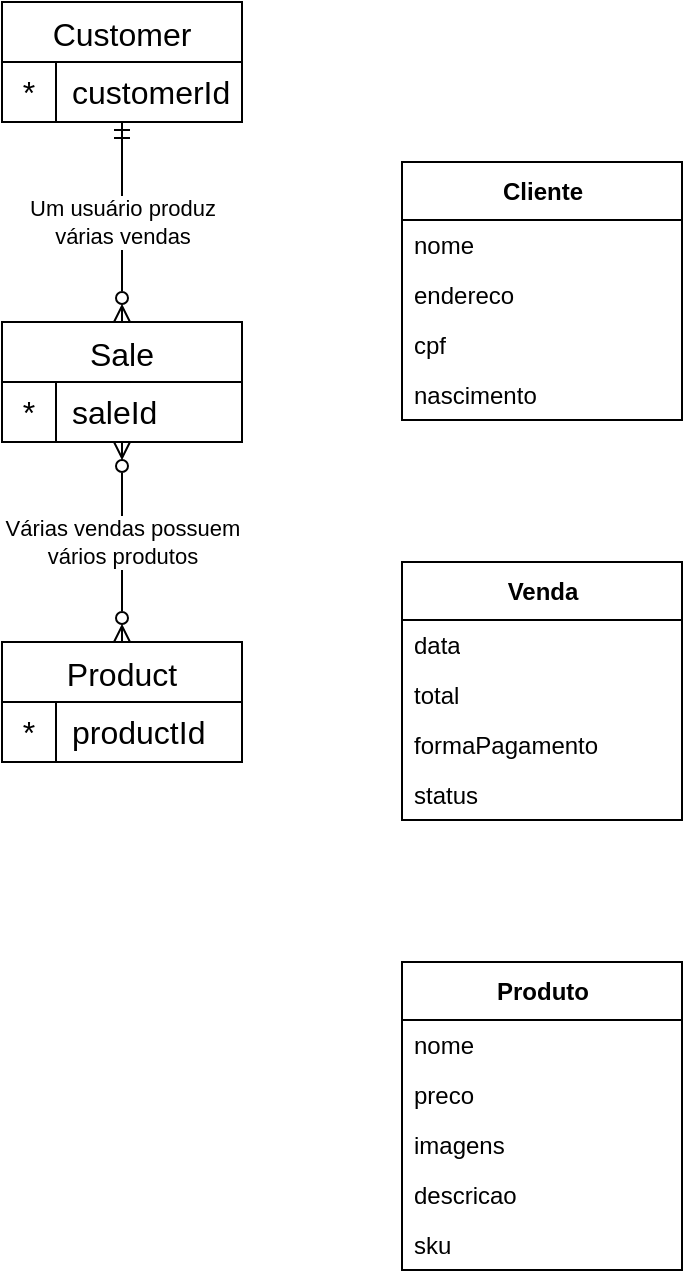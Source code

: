 <mxfile pages="2">
    <diagram id="ZLS4vR0psTKxfGX6j8-w" name="Interno">
        <mxGraphModel dx="280" dy="631" grid="1" gridSize="10" guides="1" tooltips="1" connect="1" arrows="1" fold="1" page="1" pageScale="1" pageWidth="827" pageHeight="1169" math="0" shadow="0">
            <root>
                <mxCell id="0"/>
                <mxCell id="1" parent="0"/>
                <mxCell id="7" value="Várias vendas possuem&lt;br&gt;vários produtos" style="edgeStyle=orthogonalEdgeStyle;rounded=0;orthogonalLoop=1;jettySize=auto;html=1;startArrow=ERzeroToMany;startFill=0;endArrow=ERzeroToMany;endFill=0;" parent="1" source="gkijdZhs8eH9U9b75_cs-50" target="gkijdZhs8eH9U9b75_cs-54" edge="1">
                    <mxGeometry relative="1" as="geometry"/>
                </mxCell>
                <mxCell id="9" value="Um usuário&amp;nbsp;produz &lt;br&gt;várias vendas" style="edgeStyle=orthogonalEdgeStyle;rounded=0;orthogonalLoop=1;jettySize=auto;html=1;startArrow=ERmandOne;startFill=0;endArrow=ERzeroToMany;endFill=0;" parent="1" source="gkijdZhs8eH9U9b75_cs-46" target="gkijdZhs8eH9U9b75_cs-50" edge="1">
                    <mxGeometry relative="1" as="geometry"/>
                </mxCell>
                <mxCell id="gkijdZhs8eH9U9b75_cs-46" value="Customer" style="shape=table;startSize=30;container=1;collapsible=0;childLayout=tableLayout;fixedRows=1;rowLines=0;fontStyle=0;strokeColor=default;fontSize=16;" parent="1" vertex="1">
                    <mxGeometry x="280" y="80" width="120" height="60" as="geometry"/>
                </mxCell>
                <mxCell id="gkijdZhs8eH9U9b75_cs-47" value="" style="shape=tableRow;horizontal=0;startSize=0;swimlaneHead=0;swimlaneBody=0;top=0;left=0;bottom=0;right=0;collapsible=0;dropTarget=0;fillColor=none;points=[[0,0.5],[1,0.5]];portConstraint=eastwest;strokeColor=inherit;fontSize=16;" parent="gkijdZhs8eH9U9b75_cs-46" vertex="1">
                    <mxGeometry y="30" width="120" height="30" as="geometry"/>
                </mxCell>
                <mxCell id="gkijdZhs8eH9U9b75_cs-48" value="*" style="shape=partialRectangle;html=1;whiteSpace=wrap;connectable=0;fillColor=none;top=0;left=0;bottom=0;right=0;overflow=hidden;pointerEvents=1;strokeColor=inherit;fontSize=16;" parent="gkijdZhs8eH9U9b75_cs-47" vertex="1">
                    <mxGeometry width="27" height="30" as="geometry">
                        <mxRectangle width="27" height="30" as="alternateBounds"/>
                    </mxGeometry>
                </mxCell>
                <mxCell id="gkijdZhs8eH9U9b75_cs-49" value="customerId" style="shape=partialRectangle;html=1;whiteSpace=wrap;connectable=0;fillColor=none;top=0;left=0;bottom=0;right=0;align=left;spacingLeft=6;overflow=hidden;strokeColor=inherit;fontSize=16;" parent="gkijdZhs8eH9U9b75_cs-47" vertex="1">
                    <mxGeometry x="27" width="93" height="30" as="geometry">
                        <mxRectangle width="93" height="30" as="alternateBounds"/>
                    </mxGeometry>
                </mxCell>
                <mxCell id="gkijdZhs8eH9U9b75_cs-50" value="Sale" style="shape=table;startSize=30;container=1;collapsible=0;childLayout=tableLayout;fixedRows=1;rowLines=0;fontStyle=0;strokeColor=default;fontSize=16;" parent="1" vertex="1">
                    <mxGeometry x="280" y="240" width="120" height="60" as="geometry"/>
                </mxCell>
                <mxCell id="gkijdZhs8eH9U9b75_cs-51" value="" style="shape=tableRow;horizontal=0;startSize=0;swimlaneHead=0;swimlaneBody=0;top=0;left=0;bottom=0;right=0;collapsible=0;dropTarget=0;fillColor=none;points=[[0,0.5],[1,0.5]];portConstraint=eastwest;strokeColor=inherit;fontSize=16;" parent="gkijdZhs8eH9U9b75_cs-50" vertex="1">
                    <mxGeometry y="30" width="120" height="30" as="geometry"/>
                </mxCell>
                <mxCell id="gkijdZhs8eH9U9b75_cs-52" value="*" style="shape=partialRectangle;html=1;whiteSpace=wrap;connectable=0;fillColor=none;top=0;left=0;bottom=0;right=0;overflow=hidden;pointerEvents=1;strokeColor=inherit;fontSize=16;" parent="gkijdZhs8eH9U9b75_cs-51" vertex="1">
                    <mxGeometry width="27" height="30" as="geometry">
                        <mxRectangle width="27" height="30" as="alternateBounds"/>
                    </mxGeometry>
                </mxCell>
                <mxCell id="gkijdZhs8eH9U9b75_cs-53" value="saleId" style="shape=partialRectangle;html=1;whiteSpace=wrap;connectable=0;fillColor=none;top=0;left=0;bottom=0;right=0;align=left;spacingLeft=6;overflow=hidden;strokeColor=inherit;fontSize=16;" parent="gkijdZhs8eH9U9b75_cs-51" vertex="1">
                    <mxGeometry x="27" width="93" height="30" as="geometry">
                        <mxRectangle width="93" height="30" as="alternateBounds"/>
                    </mxGeometry>
                </mxCell>
                <mxCell id="gkijdZhs8eH9U9b75_cs-54" value="Product" style="shape=table;startSize=30;container=1;collapsible=0;childLayout=tableLayout;fixedRows=1;rowLines=0;fontStyle=0;strokeColor=default;fontSize=16;" parent="1" vertex="1">
                    <mxGeometry x="280" y="400" width="120" height="60" as="geometry"/>
                </mxCell>
                <mxCell id="gkijdZhs8eH9U9b75_cs-55" value="" style="shape=tableRow;horizontal=0;startSize=0;swimlaneHead=0;swimlaneBody=0;top=0;left=0;bottom=0;right=0;collapsible=0;dropTarget=0;fillColor=none;points=[[0,0.5],[1,0.5]];portConstraint=eastwest;strokeColor=inherit;fontSize=16;" parent="gkijdZhs8eH9U9b75_cs-54" vertex="1">
                    <mxGeometry y="30" width="120" height="30" as="geometry"/>
                </mxCell>
                <mxCell id="gkijdZhs8eH9U9b75_cs-56" value="*" style="shape=partialRectangle;html=1;whiteSpace=wrap;connectable=0;fillColor=none;top=0;left=0;bottom=0;right=0;overflow=hidden;pointerEvents=1;strokeColor=inherit;fontSize=16;" parent="gkijdZhs8eH9U9b75_cs-55" vertex="1">
                    <mxGeometry width="27" height="30" as="geometry">
                        <mxRectangle width="27" height="30" as="alternateBounds"/>
                    </mxGeometry>
                </mxCell>
                <mxCell id="gkijdZhs8eH9U9b75_cs-57" value="productId" style="shape=partialRectangle;html=1;whiteSpace=wrap;connectable=0;fillColor=none;top=0;left=0;bottom=0;right=0;align=left;spacingLeft=6;overflow=hidden;strokeColor=inherit;fontSize=16;" parent="gkijdZhs8eH9U9b75_cs-55" vertex="1">
                    <mxGeometry x="27" width="93" height="30" as="geometry">
                        <mxRectangle width="93" height="30" as="alternateBounds"/>
                    </mxGeometry>
                </mxCell>
                <mxCell id="10" value="Cliente" style="swimlane;fontStyle=1;align=center;verticalAlign=middle;childLayout=stackLayout;horizontal=1;startSize=29;horizontalStack=0;resizeParent=1;resizeParentMax=0;resizeLast=0;collapsible=0;marginBottom=0;html=1;" vertex="1" parent="1">
                    <mxGeometry x="480" y="160" width="140" height="129" as="geometry"/>
                </mxCell>
                <mxCell id="12" value="nome" style="text;html=1;strokeColor=none;fillColor=none;align=left;verticalAlign=middle;spacingLeft=4;spacingRight=4;overflow=hidden;rotatable=0;points=[[0,0.5],[1,0.5]];portConstraint=eastwest;" vertex="1" parent="10">
                    <mxGeometry y="29" width="140" height="25" as="geometry"/>
                </mxCell>
                <mxCell id="13" value="endereco" style="text;html=1;strokeColor=none;fillColor=none;align=left;verticalAlign=middle;spacingLeft=4;spacingRight=4;overflow=hidden;rotatable=0;points=[[0,0.5],[1,0.5]];portConstraint=eastwest;" vertex="1" parent="10">
                    <mxGeometry y="54" width="140" height="25" as="geometry"/>
                </mxCell>
                <mxCell id="14" value="cpf" style="text;html=1;strokeColor=none;fillColor=none;align=left;verticalAlign=middle;spacingLeft=4;spacingRight=4;overflow=hidden;rotatable=0;points=[[0,0.5],[1,0.5]];portConstraint=eastwest;" vertex="1" parent="10">
                    <mxGeometry y="79" width="140" height="25" as="geometry"/>
                </mxCell>
                <mxCell id="15" value="nascimento" style="text;html=1;strokeColor=none;fillColor=none;align=left;verticalAlign=middle;spacingLeft=4;spacingRight=4;overflow=hidden;rotatable=0;points=[[0,0.5],[1,0.5]];portConstraint=eastwest;" vertex="1" parent="10">
                    <mxGeometry y="104" width="140" height="25" as="geometry"/>
                </mxCell>
                <mxCell id="16" value="Venda" style="swimlane;fontStyle=1;align=center;verticalAlign=middle;childLayout=stackLayout;horizontal=1;startSize=29;horizontalStack=0;resizeParent=1;resizeParentMax=0;resizeLast=0;collapsible=0;marginBottom=0;html=1;" vertex="1" parent="1">
                    <mxGeometry x="480" y="360" width="140" height="129" as="geometry"/>
                </mxCell>
                <mxCell id="17" value="data" style="text;html=1;strokeColor=none;fillColor=none;align=left;verticalAlign=middle;spacingLeft=4;spacingRight=4;overflow=hidden;rotatable=0;points=[[0,0.5],[1,0.5]];portConstraint=eastwest;" vertex="1" parent="16">
                    <mxGeometry y="29" width="140" height="25" as="geometry"/>
                </mxCell>
                <mxCell id="18" value="total" style="text;html=1;strokeColor=none;fillColor=none;align=left;verticalAlign=middle;spacingLeft=4;spacingRight=4;overflow=hidden;rotatable=0;points=[[0,0.5],[1,0.5]];portConstraint=eastwest;" vertex="1" parent="16">
                    <mxGeometry y="54" width="140" height="25" as="geometry"/>
                </mxCell>
                <mxCell id="19" value="formaPagamento" style="text;html=1;strokeColor=none;fillColor=none;align=left;verticalAlign=middle;spacingLeft=4;spacingRight=4;overflow=hidden;rotatable=0;points=[[0,0.5],[1,0.5]];portConstraint=eastwest;" vertex="1" parent="16">
                    <mxGeometry y="79" width="140" height="25" as="geometry"/>
                </mxCell>
                <mxCell id="20" value="status" style="text;html=1;strokeColor=none;fillColor=none;align=left;verticalAlign=middle;spacingLeft=4;spacingRight=4;overflow=hidden;rotatable=0;points=[[0,0.5],[1,0.5]];portConstraint=eastwest;" vertex="1" parent="16">
                    <mxGeometry y="104" width="140" height="25" as="geometry"/>
                </mxCell>
                <mxCell id="21" value="Produto" style="swimlane;fontStyle=1;align=center;verticalAlign=middle;childLayout=stackLayout;horizontal=1;startSize=29;horizontalStack=0;resizeParent=1;resizeParentMax=0;resizeLast=0;collapsible=0;marginBottom=0;html=1;" vertex="1" parent="1">
                    <mxGeometry x="480" y="560" width="140" height="154" as="geometry"/>
                </mxCell>
                <mxCell id="22" value="nome" style="text;html=1;strokeColor=none;fillColor=none;align=left;verticalAlign=middle;spacingLeft=4;spacingRight=4;overflow=hidden;rotatable=0;points=[[0,0.5],[1,0.5]];portConstraint=eastwest;" vertex="1" parent="21">
                    <mxGeometry y="29" width="140" height="25" as="geometry"/>
                </mxCell>
                <mxCell id="23" value="preco" style="text;html=1;strokeColor=none;fillColor=none;align=left;verticalAlign=middle;spacingLeft=4;spacingRight=4;overflow=hidden;rotatable=0;points=[[0,0.5],[1,0.5]];portConstraint=eastwest;" vertex="1" parent="21">
                    <mxGeometry y="54" width="140" height="25" as="geometry"/>
                </mxCell>
                <mxCell id="24" value="imagens" style="text;html=1;strokeColor=none;fillColor=none;align=left;verticalAlign=middle;spacingLeft=4;spacingRight=4;overflow=hidden;rotatable=0;points=[[0,0.5],[1,0.5]];portConstraint=eastwest;" vertex="1" parent="21">
                    <mxGeometry y="79" width="140" height="25" as="geometry"/>
                </mxCell>
                <mxCell id="25" value="descricao" style="text;html=1;strokeColor=none;fillColor=none;align=left;verticalAlign=middle;spacingLeft=4;spacingRight=4;overflow=hidden;rotatable=0;points=[[0,0.5],[1,0.5]];portConstraint=eastwest;" vertex="1" parent="21">
                    <mxGeometry y="104" width="140" height="25" as="geometry"/>
                </mxCell>
                <mxCell id="26" value="sku" style="text;html=1;strokeColor=none;fillColor=none;align=left;verticalAlign=middle;spacingLeft=4;spacingRight=4;overflow=hidden;rotatable=0;points=[[0,0.5],[1,0.5]];portConstraint=eastwest;" vertex="1" parent="21">
                    <mxGeometry y="129" width="140" height="25" as="geometry"/>
                </mxCell>
            </root>
        </mxGraphModel>
    </diagram>
    <diagram id="vJXgp0cEs4OWCoVVEtdc" name="Professor">
        <mxGraphModel dx="666" dy="754" grid="1" gridSize="10" guides="1" tooltips="1" connect="1" arrows="1" fold="1" page="1" pageScale="1" pageWidth="827" pageHeight="1169" math="0" shadow="0">
            <root>
                <mxCell id="0"/>
                <mxCell id="1" parent="0"/>
            </root>
        </mxGraphModel>
    </diagram>
</mxfile>